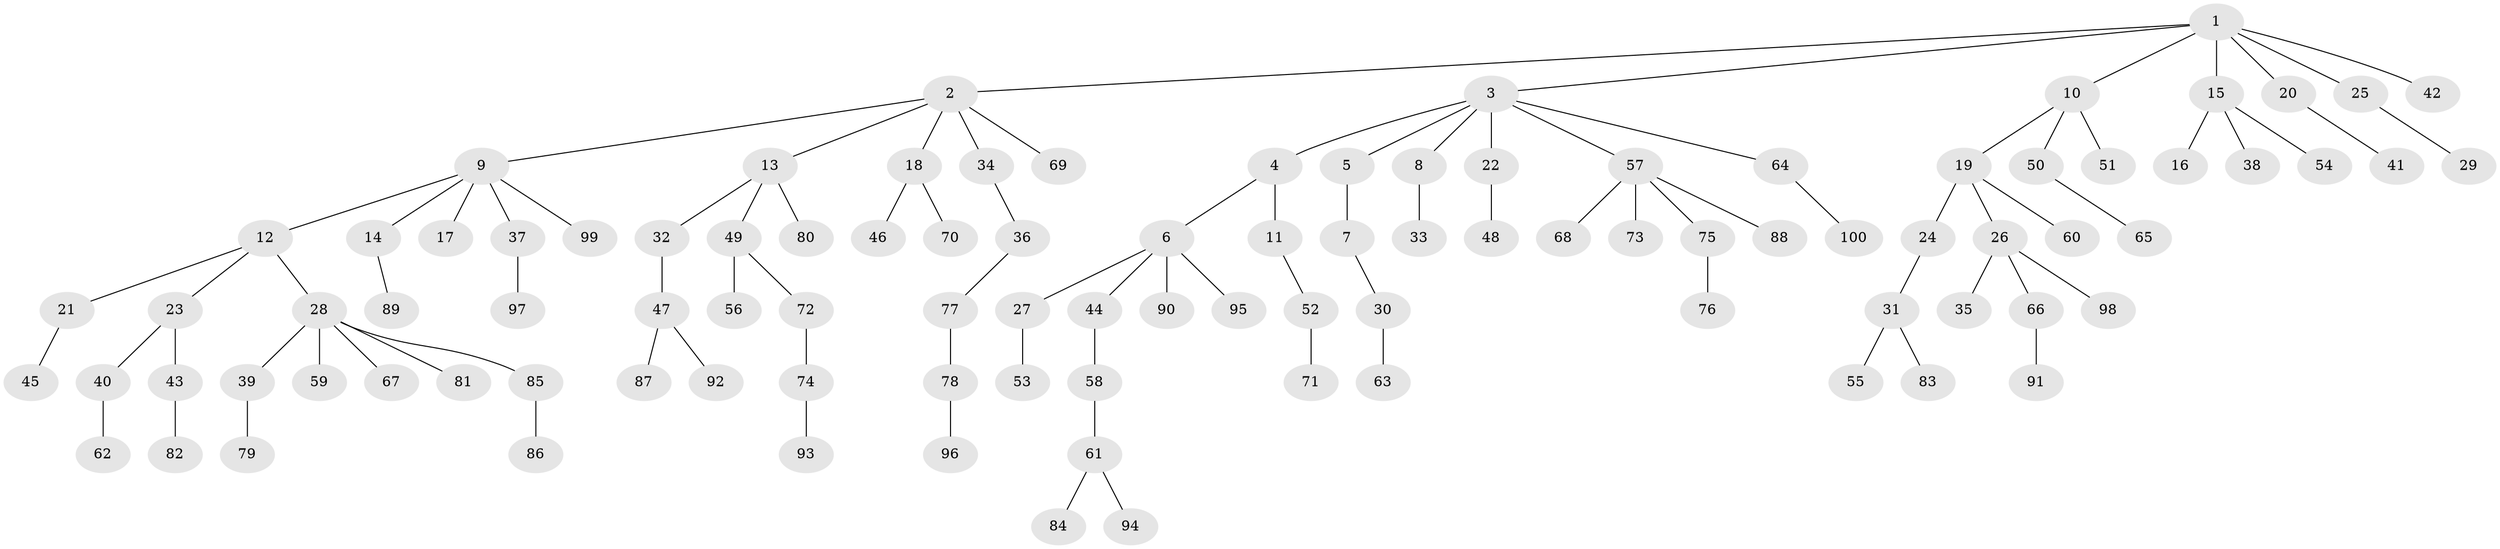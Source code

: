 // Generated by graph-tools (version 1.1) at 2025/11/02/21/25 10:11:10]
// undirected, 100 vertices, 99 edges
graph export_dot {
graph [start="1"]
  node [color=gray90,style=filled];
  1;
  2;
  3;
  4;
  5;
  6;
  7;
  8;
  9;
  10;
  11;
  12;
  13;
  14;
  15;
  16;
  17;
  18;
  19;
  20;
  21;
  22;
  23;
  24;
  25;
  26;
  27;
  28;
  29;
  30;
  31;
  32;
  33;
  34;
  35;
  36;
  37;
  38;
  39;
  40;
  41;
  42;
  43;
  44;
  45;
  46;
  47;
  48;
  49;
  50;
  51;
  52;
  53;
  54;
  55;
  56;
  57;
  58;
  59;
  60;
  61;
  62;
  63;
  64;
  65;
  66;
  67;
  68;
  69;
  70;
  71;
  72;
  73;
  74;
  75;
  76;
  77;
  78;
  79;
  80;
  81;
  82;
  83;
  84;
  85;
  86;
  87;
  88;
  89;
  90;
  91;
  92;
  93;
  94;
  95;
  96;
  97;
  98;
  99;
  100;
  1 -- 2;
  1 -- 3;
  1 -- 10;
  1 -- 15;
  1 -- 20;
  1 -- 25;
  1 -- 42;
  2 -- 9;
  2 -- 13;
  2 -- 18;
  2 -- 34;
  2 -- 69;
  3 -- 4;
  3 -- 5;
  3 -- 8;
  3 -- 22;
  3 -- 57;
  3 -- 64;
  4 -- 6;
  4 -- 11;
  5 -- 7;
  6 -- 27;
  6 -- 44;
  6 -- 90;
  6 -- 95;
  7 -- 30;
  8 -- 33;
  9 -- 12;
  9 -- 14;
  9 -- 17;
  9 -- 37;
  9 -- 99;
  10 -- 19;
  10 -- 50;
  10 -- 51;
  11 -- 52;
  12 -- 21;
  12 -- 23;
  12 -- 28;
  13 -- 32;
  13 -- 49;
  13 -- 80;
  14 -- 89;
  15 -- 16;
  15 -- 38;
  15 -- 54;
  18 -- 46;
  18 -- 70;
  19 -- 24;
  19 -- 26;
  19 -- 60;
  20 -- 41;
  21 -- 45;
  22 -- 48;
  23 -- 40;
  23 -- 43;
  24 -- 31;
  25 -- 29;
  26 -- 35;
  26 -- 66;
  26 -- 98;
  27 -- 53;
  28 -- 39;
  28 -- 59;
  28 -- 67;
  28 -- 81;
  28 -- 85;
  30 -- 63;
  31 -- 55;
  31 -- 83;
  32 -- 47;
  34 -- 36;
  36 -- 77;
  37 -- 97;
  39 -- 79;
  40 -- 62;
  43 -- 82;
  44 -- 58;
  47 -- 87;
  47 -- 92;
  49 -- 56;
  49 -- 72;
  50 -- 65;
  52 -- 71;
  57 -- 68;
  57 -- 73;
  57 -- 75;
  57 -- 88;
  58 -- 61;
  61 -- 84;
  61 -- 94;
  64 -- 100;
  66 -- 91;
  72 -- 74;
  74 -- 93;
  75 -- 76;
  77 -- 78;
  78 -- 96;
  85 -- 86;
}
